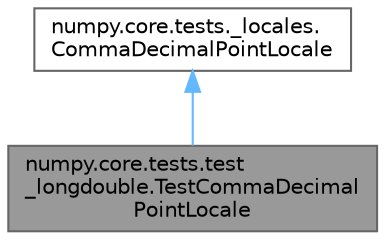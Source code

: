 digraph "numpy.core.tests.test_longdouble.TestCommaDecimalPointLocale"
{
 // LATEX_PDF_SIZE
  bgcolor="transparent";
  edge [fontname=Helvetica,fontsize=10,labelfontname=Helvetica,labelfontsize=10];
  node [fontname=Helvetica,fontsize=10,shape=box,height=0.2,width=0.4];
  Node1 [id="Node000001",label="numpy.core.tests.test\l_longdouble.TestCommaDecimal\lPointLocale",height=0.2,width=0.4,color="gray40", fillcolor="grey60", style="filled", fontcolor="black",tooltip=" "];
  Node2 -> Node1 [id="edge1_Node000001_Node000002",dir="back",color="steelblue1",style="solid",tooltip=" "];
  Node2 [id="Node000002",label="numpy.core.tests._locales.\lCommaDecimalPointLocale",height=0.2,width=0.4,color="gray40", fillcolor="white", style="filled",URL="$dc/d05/classnumpy_1_1core_1_1tests_1_1__locales_1_1CommaDecimalPointLocale.html",tooltip=" "];
}
